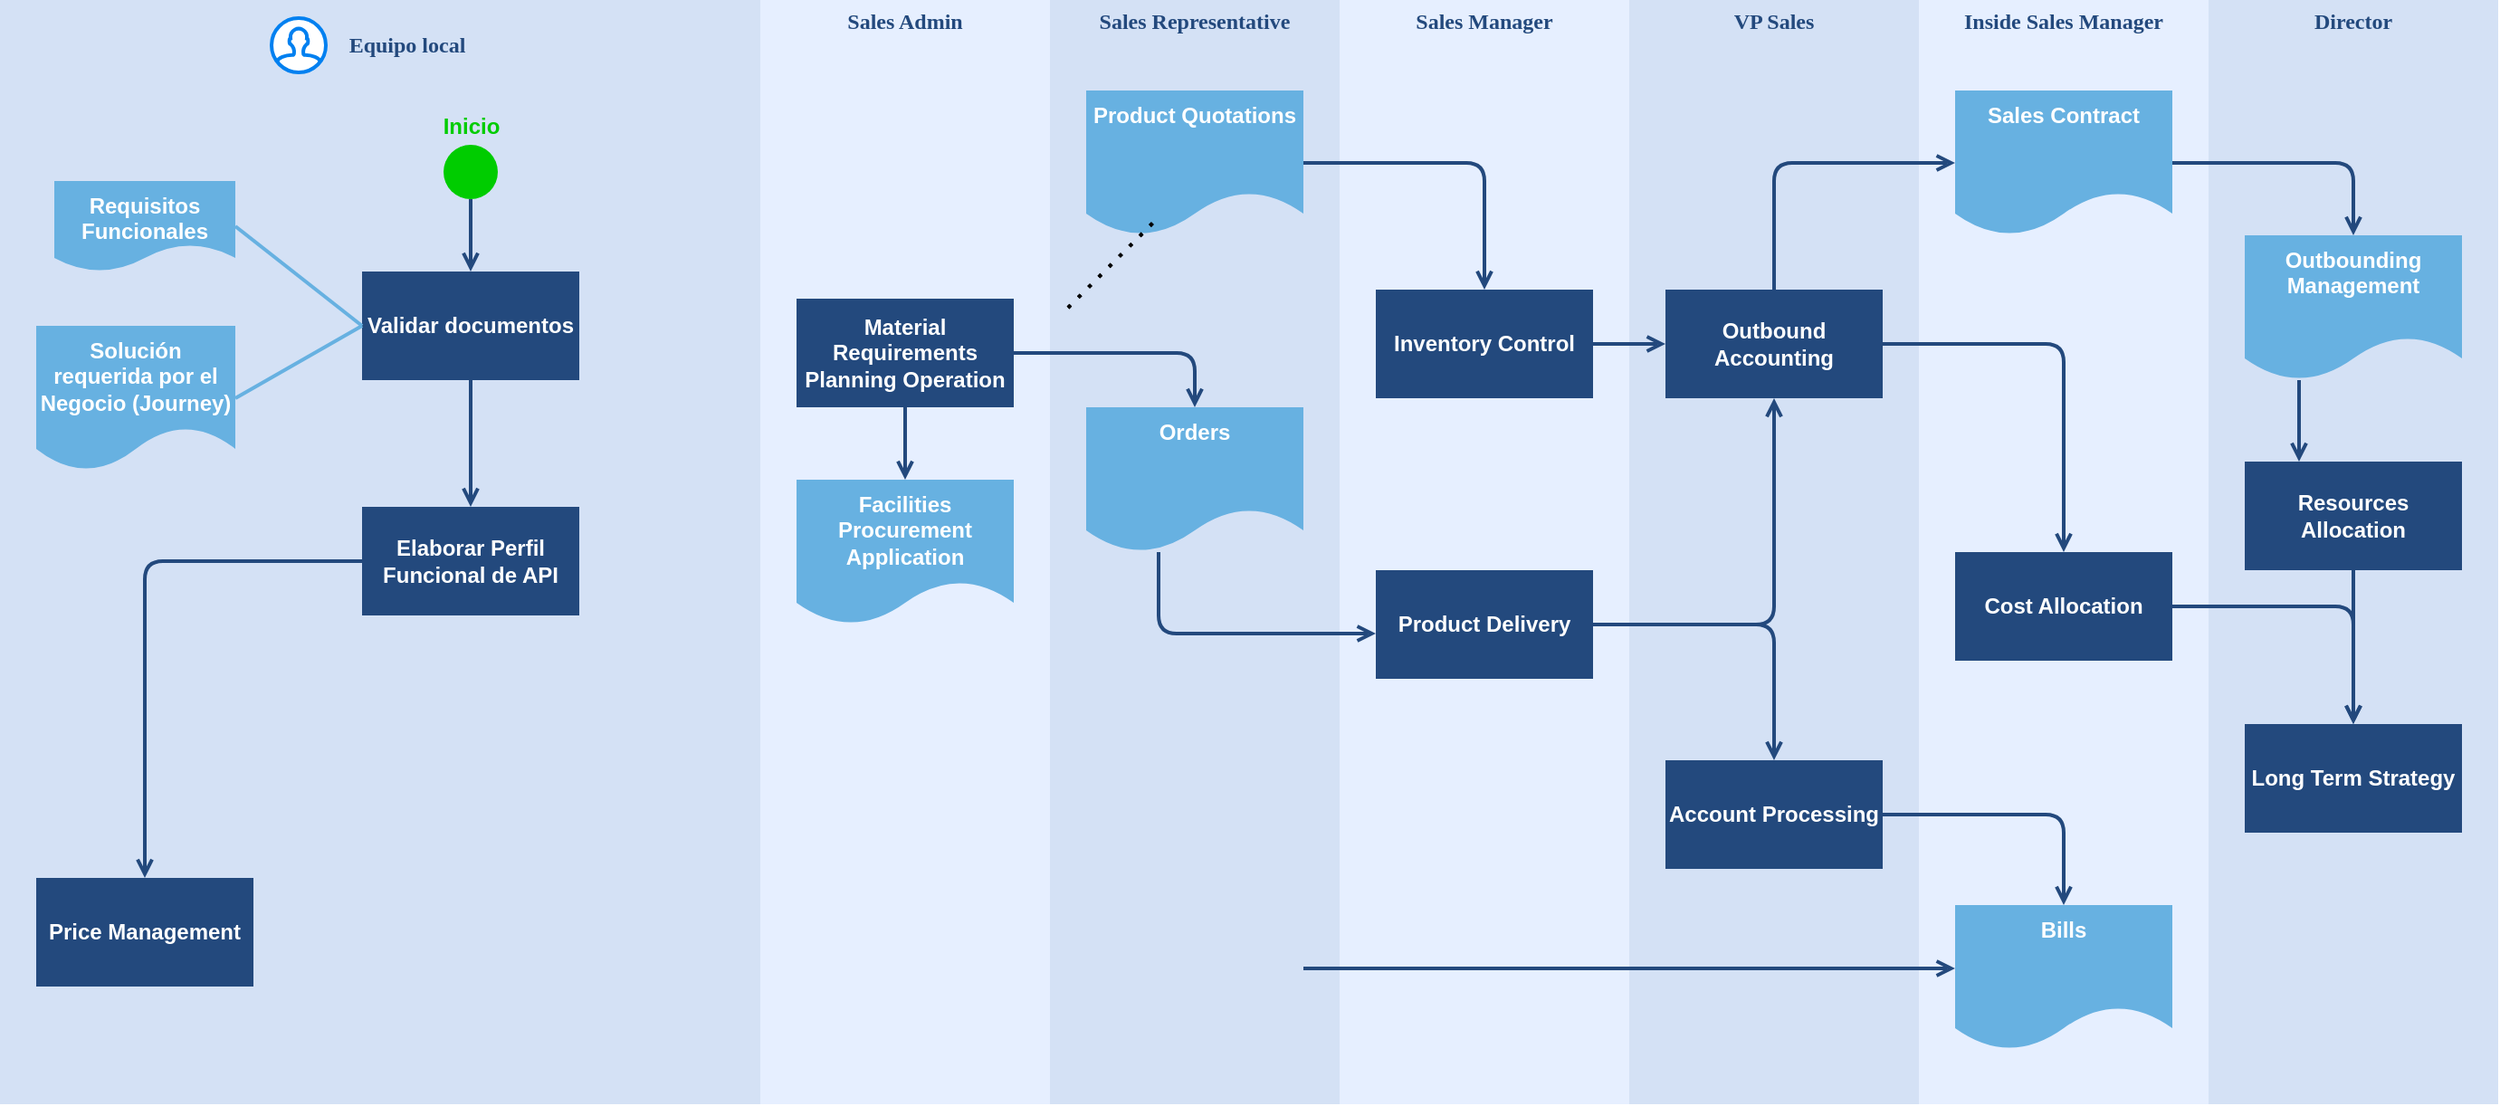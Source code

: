 <mxfile version="15.8.9" type="device"><diagram id="L6CM4IUpl8WZcLLqEAe8" name="Page-1"><mxGraphModel dx="1695" dy="450" grid="1" gridSize="10" guides="1" tooltips="1" connect="1" arrows="1" fold="1" page="1" pageScale="1" pageWidth="827" pageHeight="1169" math="0" shadow="0"><root><mxCell id="0"/><mxCell id="1" parent="0"/><mxCell id="x-U8saCdWv5BzLE1M_aa-1847" value="&lt;font color=&quot;#23497d&quot;&gt;Equipo local&lt;/font&gt;" style="swimlane;whiteSpace=wrap;fillColor=#D4E1F5;swimlaneFillColor=#D4E1F5;fontColor=#660000;fontFamily=Tahoma;html=1;strokeColor=none;startSize=50;" parent="1" vertex="1"><mxGeometry x="-240" y="20" width="450" height="610" as="geometry"><mxRectangle x="20" y="20" width="80" height="23" as="alternateBounds"/></mxGeometry></mxCell><mxCell id="x-U8saCdWv5BzLE1M_aa-1848" value="Validar documentos" style="whiteSpace=wrap;shadow=0;fontColor=#FFFFFF;fontFamily=Helvetica;fontStyle=1;html=1;fontSize=12;plain-purple;strokeColor=none;fillColor=#23497D;gradientColor=none;" parent="x-U8saCdWv5BzLE1M_aa-1847" vertex="1"><mxGeometry x="200" y="150" width="120" height="60" as="geometry"/></mxCell><mxCell id="x-U8saCdWv5BzLE1M_aa-1849" value="Elaborar Perfil Funcional de API" style="whiteSpace=wrap;strokeColor=none;fillColor=#23497D;shadow=0;fontColor=#FFFFFF;fontFamily=Helvetica;fontStyle=1;html=1;fontSize=12;" parent="x-U8saCdWv5BzLE1M_aa-1847" vertex="1"><mxGeometry x="200" y="280" width="120" height="60" as="geometry"/></mxCell><mxCell id="x-U8saCdWv5BzLE1M_aa-1850" value="Price Management" style="whiteSpace=wrap;strokeColor=none;fillColor=#23497D;shadow=0;fontColor=#FFFFFF;fontFamily=Helvetica;fontStyle=1;html=1;fontSize=12;" parent="x-U8saCdWv5BzLE1M_aa-1847" vertex="1"><mxGeometry x="20" y="485" width="120" height="60" as="geometry"/></mxCell><mxCell id="x-U8saCdWv5BzLE1M_aa-1851" value="" style="edgeStyle=segmentEdgeStyle;strokeColor=#23497D;strokeWidth=2;html=1;endArrow=open;endFill=1;" parent="x-U8saCdWv5BzLE1M_aa-1847" source="x-U8saCdWv5BzLE1M_aa-1849" target="x-U8saCdWv5BzLE1M_aa-1850" edge="1"><mxGeometry width="100" height="100" relative="1" as="geometry"><mxPoint x="170" y="397.5" as="sourcePoint"/><mxPoint x="270" y="472.5" as="targetPoint"/></mxGeometry></mxCell><mxCell id="x-U8saCdWv5BzLE1M_aa-1852" value="" style="edgeStyle=segmentEdgeStyle;strokeColor=#23497D;strokeWidth=2;html=1;endArrow=open;endFill=1;" parent="x-U8saCdWv5BzLE1M_aa-1847" source="x-U8saCdWv5BzLE1M_aa-1848" target="x-U8saCdWv5BzLE1M_aa-1849" edge="1"><mxGeometry width="100" height="100" relative="1" as="geometry"><mxPoint x="160" y="110" as="sourcePoint"/><mxPoint x="260" y="185" as="targetPoint"/></mxGeometry></mxCell><mxCell id="x-U8saCdWv5BzLE1M_aa-1896" value="" style="html=1;verticalLabelPosition=bottom;align=center;labelBackgroundColor=#ffffff;verticalAlign=top;strokeWidth=2;strokeColor=#0080F0;shadow=0;dashed=0;shape=mxgraph.ios7.icons.user;fontColor=#FFFFFF;" parent="x-U8saCdWv5BzLE1M_aa-1847" vertex="1"><mxGeometry x="150" y="10" width="30" height="30" as="geometry"/></mxCell><mxCell id="x-U8saCdWv5BzLE1M_aa-1903" value="Solución requerida por el Negocio (Journey)" style="shape=document;whiteSpace=wrap;verticalAlign=top;strokeColor=none;fillColor=#67B1E1;shadow=0;fontColor=#FFFFFF;fontFamily=Helvetica;fontStyle=1;html=1;fontSize=12;" parent="x-U8saCdWv5BzLE1M_aa-1847" vertex="1"><mxGeometry x="20" y="180" width="110" height="80" as="geometry"/></mxCell><mxCell id="x-U8saCdWv5BzLE1M_aa-1905" value="" style="html=1;shape=mxgraph.flowchart.start_2;whiteSpace=wrap;fontColor=#FFFFFF;shadow=0;fontStyle=1;strokeColor=none;fillColor=#00CC00;" parent="x-U8saCdWv5BzLE1M_aa-1847" vertex="1"><mxGeometry x="245" y="80" width="30" height="30" as="geometry"/></mxCell><mxCell id="x-U8saCdWv5BzLE1M_aa-1906" value="" style="edgeStyle=segmentEdgeStyle;strokeColor=#23497D;strokeWidth=2;html=1;endArrow=open;endFill=1;exitX=0.5;exitY=1;exitDx=0;exitDy=0;exitPerimeter=0;entryX=0.5;entryY=0;entryDx=0;entryDy=0;" parent="x-U8saCdWv5BzLE1M_aa-1847" source="x-U8saCdWv5BzLE1M_aa-1905" target="x-U8saCdWv5BzLE1M_aa-1848" edge="1"><mxGeometry width="100" height="100" relative="1" as="geometry"><mxPoint x="270" y="220" as="sourcePoint"/><mxPoint x="270" y="290" as="targetPoint"/></mxGeometry></mxCell><mxCell id="x-U8saCdWv5BzLE1M_aa-1907" value="Inicio" style="text;html=1;align=center;verticalAlign=middle;resizable=0;points=[];autosize=1;strokeColor=none;fillColor=none;fontColor=#00CC00;fontStyle=1" parent="x-U8saCdWv5BzLE1M_aa-1847" vertex="1"><mxGeometry x="235" y="60" width="50" height="20" as="geometry"/></mxCell><mxCell id="x-U8saCdWv5BzLE1M_aa-1853" value="&lt;font color=&quot;#23497d&quot;&gt;Inside Sales Manager&lt;/font&gt;" style="swimlane;whiteSpace=wrap;fillColor=#E6EFFF;swimlaneFillColor=#E6EFFF;fontColor=#660000;fontFamily=Tahoma;html=1;strokeColor=none;" parent="1" vertex="1"><mxGeometry x="820" y="20" width="160" height="610" as="geometry"><mxRectangle x="20" y="20" width="80" height="23" as="alternateBounds"/></mxGeometry></mxCell><mxCell id="x-U8saCdWv5BzLE1M_aa-1854" value="Sales Contract" style="shape=document;whiteSpace=wrap;verticalAlign=top;strokeColor=none;fillColor=#67B1E1;shadow=0;fontColor=#FFFFFF;fontFamily=Helvetica;fontStyle=1;html=1;fontSize=12;" parent="x-U8saCdWv5BzLE1M_aa-1853" vertex="1"><mxGeometry x="20" y="50" width="120" height="80" as="geometry"/></mxCell><mxCell id="x-U8saCdWv5BzLE1M_aa-1855" value="Bills" style="shape=document;whiteSpace=wrap;verticalAlign=top;strokeColor=none;fillColor=#67B1E1;shadow=0;fontColor=#FFFFFF;fontFamily=Helvetica;fontStyle=1;html=1;fontSize=12;" parent="x-U8saCdWv5BzLE1M_aa-1853" vertex="1"><mxGeometry x="20" y="500" width="120" height="80" as="geometry"/></mxCell><mxCell id="x-U8saCdWv5BzLE1M_aa-1856" value="Cost Allocation" style="whiteSpace=wrap;strokeColor=none;fillColor=#23497D;shadow=0;fontColor=#FFFFFF;fontFamily=Helvetica;fontStyle=1;html=1;fontSize=12;" parent="x-U8saCdWv5BzLE1M_aa-1853" vertex="1"><mxGeometry x="20" y="305" width="120" height="60" as="geometry"/></mxCell><mxCell id="x-U8saCdWv5BzLE1M_aa-1857" value="&lt;font color=&quot;#23497d&quot;&gt;VP Sales&lt;/font&gt;" style="swimlane;whiteSpace=wrap;fillColor=#D4E1F5;swimlaneFillColor=#D4E1F5;fontColor=#660000;fontFamily=Tahoma;html=1;strokeColor=none;" parent="1" vertex="1"><mxGeometry x="660" y="20" width="160" height="610" as="geometry"><mxRectangle x="20" y="20" width="80" height="23" as="alternateBounds"/></mxGeometry></mxCell><mxCell id="x-U8saCdWv5BzLE1M_aa-1858" value="Outbound Accounting" style="whiteSpace=wrap;fillColor=#23497D;strokeColor=none;shadow=0;fontColor=#FFFFFF;fontFamily=Helvetica;fontStyle=1;html=1;fontSize=12;" parent="x-U8saCdWv5BzLE1M_aa-1857" vertex="1"><mxGeometry x="20" y="160" width="120" height="60" as="geometry"/></mxCell><mxCell id="x-U8saCdWv5BzLE1M_aa-1859" value="Account Processing" style="whiteSpace=wrap;strokeColor=none;fillColor=#23497D;shadow=0;fontColor=#FFFFFF;fontFamily=Helvetica;fontStyle=1;html=1;fontSize=12;" parent="x-U8saCdWv5BzLE1M_aa-1857" vertex="1"><mxGeometry x="20" y="420" width="120" height="60" as="geometry"/></mxCell><mxCell id="x-U8saCdWv5BzLE1M_aa-1860" value="&lt;font color=&quot;#23497d&quot;&gt;Sales Admin&lt;/font&gt;" style="swimlane;whiteSpace=wrap;fillColor=#E6EFFF;swimlaneFillColor=#E6EFFF;fontColor=#660000;fontFamily=Tahoma;html=1;strokeColor=none;" parent="1" vertex="1"><mxGeometry x="180" y="20" width="160" height="610" as="geometry"><mxRectangle x="20" y="20" width="80" height="23" as="alternateBounds"/></mxGeometry></mxCell><mxCell id="x-U8saCdWv5BzLE1M_aa-1861" value="Material Requirements Planning Operation" style="whiteSpace=wrap;shadow=0;fontColor=#FFFFFF;fontFamily=Helvetica;fontStyle=1;html=1;fontSize=12;plain-purple;strokeColor=none;fillColor=#23497D;gradientColor=none;" parent="x-U8saCdWv5BzLE1M_aa-1860" vertex="1"><mxGeometry x="20" y="165" width="120" height="60" as="geometry"/></mxCell><mxCell id="x-U8saCdWv5BzLE1M_aa-1862" value="&lt;font color=&quot;#ffffff&quot;&gt;Facilities Procurement&lt;br&gt;Application&lt;/font&gt;&lt;br&gt; " style="shape=document;whiteSpace=wrap;verticalAlign=top;strokeColor=none;fillColor=#67B1E1;shadow=0;fontColor=#FFFFFF;fontFamily=Helvetica;fontStyle=1;html=1;fontSize=12;" parent="x-U8saCdWv5BzLE1M_aa-1860" vertex="1"><mxGeometry x="20" y="265" width="120" height="80" as="geometry"/></mxCell><mxCell id="x-U8saCdWv5BzLE1M_aa-1863" value="" style="edgeStyle=segmentEdgeStyle;strokeColor=#23497D;strokeWidth=2;html=1;endArrow=open;endFill=1;" parent="x-U8saCdWv5BzLE1M_aa-1860" source="x-U8saCdWv5BzLE1M_aa-1861" target="x-U8saCdWv5BzLE1M_aa-1862" edge="1"><mxGeometry width="100" height="100" relative="1" as="geometry"><mxPoint x="-10" y="100" as="sourcePoint"/><mxPoint x="90" y="175" as="targetPoint"/></mxGeometry></mxCell><mxCell id="x-U8saCdWv5BzLE1M_aa-1864" value="&lt;font color=&quot;#23497d&quot;&gt;Sales Representative&lt;/font&gt;" style="swimlane;whiteSpace=wrap;fillColor=#D4E1F5;swimlaneFillColor=#D4E1F5;fontColor=#660000;fontFamily=Tahoma;html=1;strokeColor=none;" parent="1" vertex="1"><mxGeometry x="340" y="20" width="160" height="610" as="geometry"><mxRectangle x="20" y="20" width="80" height="23" as="alternateBounds"/></mxGeometry></mxCell><mxCell id="x-U8saCdWv5BzLE1M_aa-1865" value="Product Quotations" style="shape=document;whiteSpace=wrap;verticalAlign=top;strokeColor=none;fillColor=#67B1E1;shadow=0;fontColor=#FFFFFF;fontFamily=Helvetica;fontStyle=1;html=1;fontSize=12;" parent="x-U8saCdWv5BzLE1M_aa-1864" vertex="1"><mxGeometry x="20" y="50" width="120" height="80" as="geometry"/></mxCell><mxCell id="x-U8saCdWv5BzLE1M_aa-1866" value="Orders" style="shape=document;whiteSpace=wrap;verticalAlign=top;strokeColor=none;fillColor=#67B1E1;shadow=0;fontColor=#FFFFFF;fontFamily=Helvetica;fontStyle=1;html=1;fontSize=12;" parent="x-U8saCdWv5BzLE1M_aa-1864" vertex="1"><mxGeometry x="20" y="225" width="120" height="80" as="geometry"/></mxCell><mxCell id="x-U8saCdWv5BzLE1M_aa-1870" value="&lt;font color=&quot;#23497d&quot;&gt;Sales Manager&lt;/font&gt;" style="swimlane;whiteSpace=wrap;fillColor=#E6EFFF;swimlaneFillColor=#E6EFFF;fontColor=#660000;fontFamily=Tahoma;html=1;strokeColor=none;" parent="1" vertex="1"><mxGeometry x="500" y="20" width="160" height="610" as="geometry"><mxRectangle x="20" y="20" width="80" height="23" as="alternateBounds"/></mxGeometry></mxCell><mxCell id="x-U8saCdWv5BzLE1M_aa-1871" value="Inventory Control" style="whiteSpace=wrap;strokeColor=none;fillColor=#23497D;shadow=0;fontColor=#FFFFFF;fontFamily=Helvetica;fontStyle=1;html=1;fontSize=12;" parent="x-U8saCdWv5BzLE1M_aa-1870" vertex="1"><mxGeometry x="20" y="160" width="120" height="60" as="geometry"/></mxCell><mxCell id="x-U8saCdWv5BzLE1M_aa-1872" value="Product Delivery" style="whiteSpace=wrap;strokeColor=none;fillColor=#23497D;shadow=0;fontColor=#FFFFFF;fontFamily=Helvetica;fontStyle=1;html=1;fontSize=12;" parent="x-U8saCdWv5BzLE1M_aa-1870" vertex="1"><mxGeometry x="20" y="315" width="120" height="60" as="geometry"/></mxCell><mxCell id="x-U8saCdWv5BzLE1M_aa-1873" value="Director" style="swimlane;whiteSpace=wrap;fillColor=#D4E1F5;swimlaneFillColor=#D4E1F5;fontColor=#23497D;fontFamily=Tahoma;html=1;strokeColor=none;" parent="1" vertex="1"><mxGeometry x="980" y="20" width="160" height="610" as="geometry"><mxRectangle x="20" y="20" width="80" height="23" as="alternateBounds"/></mxGeometry></mxCell><mxCell id="x-U8saCdWv5BzLE1M_aa-1874" value="Outbounding Management" style="shape=document;whiteSpace=wrap;verticalAlign=top;strokeColor=none;fillColor=#67B1E1;shadow=0;fontColor=#FFFFFF;fontFamily=Helvetica;fontStyle=1;html=1;fontSize=12;" parent="x-U8saCdWv5BzLE1M_aa-1873" vertex="1"><mxGeometry x="20" y="130" width="120" height="80" as="geometry"/></mxCell><mxCell id="x-U8saCdWv5BzLE1M_aa-1875" value="Resources Allocation" style="whiteSpace=wrap;strokeColor=none;fillColor=#23497D;shadow=0;fontColor=#FFFFFF;fontFamily=Helvetica;fontStyle=1;html=1;fontSize=12;" parent="x-U8saCdWv5BzLE1M_aa-1873" vertex="1"><mxGeometry x="20" y="255" width="120" height="60" as="geometry"/></mxCell><mxCell id="x-U8saCdWv5BzLE1M_aa-1876" value="Long Term Strategy" style="whiteSpace=wrap;strokeColor=none;fillColor=#23497D;shadow=0;fontColor=#FFFFFF;fontFamily=Helvetica;fontStyle=1;html=1;fontSize=12;" parent="x-U8saCdWv5BzLE1M_aa-1873" vertex="1"><mxGeometry x="20" y="400" width="120" height="60" as="geometry"/></mxCell><mxCell id="x-U8saCdWv5BzLE1M_aa-1877" value="" style="edgeStyle=segmentEdgeStyle;strokeColor=#23497D;strokeWidth=2;html=1;endArrow=open;endFill=1;" parent="x-U8saCdWv5BzLE1M_aa-1873" source="x-U8saCdWv5BzLE1M_aa-1875" target="x-U8saCdWv5BzLE1M_aa-1876" edge="1"><mxGeometry width="100" height="100" relative="1" as="geometry"><mxPoint x="30" y="570" as="sourcePoint"/><mxPoint x="130" y="470" as="targetPoint"/></mxGeometry></mxCell><mxCell id="x-U8saCdWv5BzLE1M_aa-1878" value="" style="edgeStyle=segmentEdgeStyle;entryX=0.25;entryY=0;strokeColor=#23497D;strokeWidth=2;html=1;endArrow=open;endFill=1;" parent="x-U8saCdWv5BzLE1M_aa-1873" source="x-U8saCdWv5BzLE1M_aa-1874" target="x-U8saCdWv5BzLE1M_aa-1875" edge="1"><mxGeometry width="100" height="100" relative="1" as="geometry"><mxPoint x="-120" y="260" as="sourcePoint"/><mxPoint x="-20" y="160" as="targetPoint"/></mxGeometry></mxCell><mxCell id="x-U8saCdWv5BzLE1M_aa-1883" value="" style="edgeStyle=elbowEdgeStyle;elbow=vertical;strokeColor=#23497D;strokeWidth=2;html=1;endArrow=open;endFill=1;" parent="1" target="x-U8saCdWv5BzLE1M_aa-1855" edge="1"><mxGeometry width="100" height="100" relative="1" as="geometry"><mxPoint x="480" y="555" as="sourcePoint"/><mxPoint x="640" y="450" as="targetPoint"/></mxGeometry></mxCell><mxCell id="x-U8saCdWv5BzLE1M_aa-1884" value="" style="edgeStyle=segmentEdgeStyle;strokeColor=#23497D;strokeWidth=2;html=1;endArrow=open;endFill=1;" parent="1" source="x-U8saCdWv5BzLE1M_aa-1861" target="x-U8saCdWv5BzLE1M_aa-1866" edge="1"><mxGeometry width="100" height="100" relative="1" as="geometry"><mxPoint x="450" y="230" as="sourcePoint"/><mxPoint x="550" y="130" as="targetPoint"/><Array as="points"/></mxGeometry></mxCell><mxCell id="x-U8saCdWv5BzLE1M_aa-1885" value="" style="edgeStyle=segmentEdgeStyle;strokeColor=#23497D;strokeWidth=2;html=1;endArrow=open;endFill=1;" parent="1" source="x-U8saCdWv5BzLE1M_aa-1865" target="x-U8saCdWv5BzLE1M_aa-1871" edge="1"><mxGeometry width="100" height="100" relative="1" as="geometry"><mxPoint x="440" y="180" as="sourcePoint"/><mxPoint x="540" y="80" as="targetPoint"/></mxGeometry></mxCell><mxCell id="x-U8saCdWv5BzLE1M_aa-1886" value="" style="edgeStyle=none;strokeColor=#23497D;strokeWidth=2;html=1;endArrow=open;endFill=1;" parent="1" source="x-U8saCdWv5BzLE1M_aa-1871" target="x-U8saCdWv5BzLE1M_aa-1858" edge="1"><mxGeometry width="100" height="100" relative="1" as="geometry"><mxPoint x="680" y="390" as="sourcePoint"/><mxPoint x="780" y="290" as="targetPoint"/></mxGeometry></mxCell><mxCell id="x-U8saCdWv5BzLE1M_aa-1887" value="" style="edgeStyle=segmentEdgeStyle;strokeColor=#23497D;strokeWidth=2;html=1;endArrow=open;endFill=1;" parent="1" source="x-U8saCdWv5BzLE1M_aa-1866" target="x-U8saCdWv5BzLE1M_aa-1872" edge="1"><mxGeometry width="100" height="100" relative="1" as="geometry"><mxPoint x="520" y="420" as="sourcePoint"/><mxPoint x="620" y="320" as="targetPoint"/><Array as="points"><mxPoint x="400" y="370"/></Array></mxGeometry></mxCell><mxCell id="x-U8saCdWv5BzLE1M_aa-1888" value="" style="edgeStyle=segmentEdgeStyle;strokeColor=#23497D;strokeWidth=2;html=1;endArrow=open;endFill=1;" parent="1" source="x-U8saCdWv5BzLE1M_aa-1872" target="x-U8saCdWv5BzLE1M_aa-1858" edge="1"><mxGeometry width="100" height="100" relative="1" as="geometry"><mxPoint x="640" y="370" as="sourcePoint"/><mxPoint x="740" y="270" as="targetPoint"/></mxGeometry></mxCell><mxCell id="x-U8saCdWv5BzLE1M_aa-1889" value="" style="edgeStyle=segmentEdgeStyle;strokeColor=#23497D;strokeWidth=2;html=1;endArrow=open;endFill=1;" parent="1" source="x-U8saCdWv5BzLE1M_aa-1872" target="x-U8saCdWv5BzLE1M_aa-1859" edge="1"><mxGeometry width="100" height="100" relative="1" as="geometry"><mxPoint x="510" y="520" as="sourcePoint"/><mxPoint x="610" y="420" as="targetPoint"/></mxGeometry></mxCell><mxCell id="x-U8saCdWv5BzLE1M_aa-1890" value="" style="edgeStyle=segmentEdgeStyle;strokeColor=#23497D;strokeWidth=2;html=1;endArrow=open;endFill=1;" parent="1" source="x-U8saCdWv5BzLE1M_aa-1858" target="x-U8saCdWv5BzLE1M_aa-1854" edge="1"><mxGeometry width="100" height="100" relative="1" as="geometry"><mxPoint x="860" y="310" as="sourcePoint"/><mxPoint x="960" y="210" as="targetPoint"/><Array as="points"><mxPoint x="740" y="110"/></Array></mxGeometry></mxCell><mxCell id="x-U8saCdWv5BzLE1M_aa-1891" value="" style="edgeStyle=segmentEdgeStyle;strokeColor=#23497D;strokeWidth=2;html=1;endArrow=open;endFill=1;" parent="1" source="x-U8saCdWv5BzLE1M_aa-1858" target="x-U8saCdWv5BzLE1M_aa-1856" edge="1"><mxGeometry width="100" height="100" relative="1" as="geometry"><mxPoint x="850" y="320" as="sourcePoint"/><mxPoint x="950" y="220" as="targetPoint"/></mxGeometry></mxCell><mxCell id="x-U8saCdWv5BzLE1M_aa-1892" value="" style="edgeStyle=segmentEdgeStyle;strokeColor=#23497D;strokeWidth=2;html=1;endArrow=open;endFill=1;" parent="1" source="x-U8saCdWv5BzLE1M_aa-1859" target="x-U8saCdWv5BzLE1M_aa-1855" edge="1"><mxGeometry width="100" height="100" relative="1" as="geometry"><mxPoint x="880" y="510" as="sourcePoint"/><mxPoint x="980" y="410" as="targetPoint"/></mxGeometry></mxCell><mxCell id="x-U8saCdWv5BzLE1M_aa-1893" value="" style="edgeStyle=segmentEdgeStyle;strokeColor=#23497D;strokeWidth=2;html=1;endArrow=open;endFill=1;" parent="1" source="x-U8saCdWv5BzLE1M_aa-1856" target="x-U8saCdWv5BzLE1M_aa-1876" edge="1"><mxGeometry width="100" height="100" relative="1" as="geometry"><mxPoint x="1090" y="430" as="sourcePoint"/><mxPoint x="1190" y="330" as="targetPoint"/></mxGeometry></mxCell><mxCell id="x-U8saCdWv5BzLE1M_aa-1894" value="" style="edgeStyle=segmentEdgeStyle;strokeColor=#23497D;strokeWidth=2;html=1;endArrow=open;endFill=1;" parent="1" source="x-U8saCdWv5BzLE1M_aa-1854" target="x-U8saCdWv5BzLE1M_aa-1874" edge="1"><mxGeometry width="100" height="100" relative="1" as="geometry"><mxPoint x="850" y="280" as="sourcePoint"/><mxPoint x="950" y="180" as="targetPoint"/></mxGeometry></mxCell><mxCell id="x-U8saCdWv5BzLE1M_aa-1898" value="" style="endArrow=none;dashed=1;html=1;dashPattern=1 3;strokeWidth=2;rounded=0;fontColor=#FFFFFF;" parent="1" edge="1"><mxGeometry width="50" height="50" relative="1" as="geometry"><mxPoint x="350" y="190" as="sourcePoint"/><mxPoint x="400" y="140" as="targetPoint"/></mxGeometry></mxCell><mxCell id="x-U8saCdWv5BzLE1M_aa-1899" value="" style="endArrow=none;dashed=1;html=1;dashPattern=1 3;strokeWidth=2;rounded=0;fontColor=#FFFFFF;" parent="1" edge="1"><mxGeometry width="50" height="50" relative="1" as="geometry"><mxPoint x="350" y="190" as="sourcePoint"/><mxPoint x="400" y="140" as="targetPoint"/></mxGeometry></mxCell><mxCell id="x-U8saCdWv5BzLE1M_aa-1904" value="" style="endArrow=none;html=1;fontColor=#FFFFFF;shadow=0;fontSize=12;fontStyle=1;verticalAlign=middle;strokeColor=#67B1E1;fillColor=#008a00;entryX=1;entryY=0.5;entryDx=0;entryDy=0;strokeWidth=2;" parent="1" target="x-U8saCdWv5BzLE1M_aa-1903" edge="1"><mxGeometry width="50" height="50" relative="1" as="geometry"><mxPoint x="-40" y="200" as="sourcePoint"/><mxPoint x="-48.035" y="129" as="targetPoint"/></mxGeometry></mxCell><mxCell id="x-U8saCdWv5BzLE1M_aa-1897" value="Requisitos Funcionales" style="shape=document;whiteSpace=wrap;verticalAlign=top;strokeColor=none;fillColor=#67B1E1;shadow=0;fontColor=#FFFFFF;fontFamily=Helvetica;fontStyle=1;html=1;fontSize=12;" parent="1" vertex="1"><mxGeometry x="-210" y="120" width="100" height="50" as="geometry"/></mxCell><mxCell id="x-U8saCdWv5BzLE1M_aa-1901" value="" style="endArrow=none;html=1;fontColor=#FFFFFF;shadow=0;fontSize=12;fontStyle=1;verticalAlign=middle;strokeColor=#67B1E1;fillColor=#008a00;entryX=1;entryY=0.5;entryDx=0;entryDy=0;strokeWidth=2;exitX=0;exitY=0.5;exitDx=0;exitDy=0;" parent="1" source="x-U8saCdWv5BzLE1M_aa-1848" target="x-U8saCdWv5BzLE1M_aa-1897" edge="1"><mxGeometry width="50" height="50" relative="1" as="geometry"><mxPoint x="-140" y="200" as="sourcePoint"/><mxPoint x="-40" y="90" as="targetPoint"/></mxGeometry></mxCell></root></mxGraphModel></diagram></mxfile>